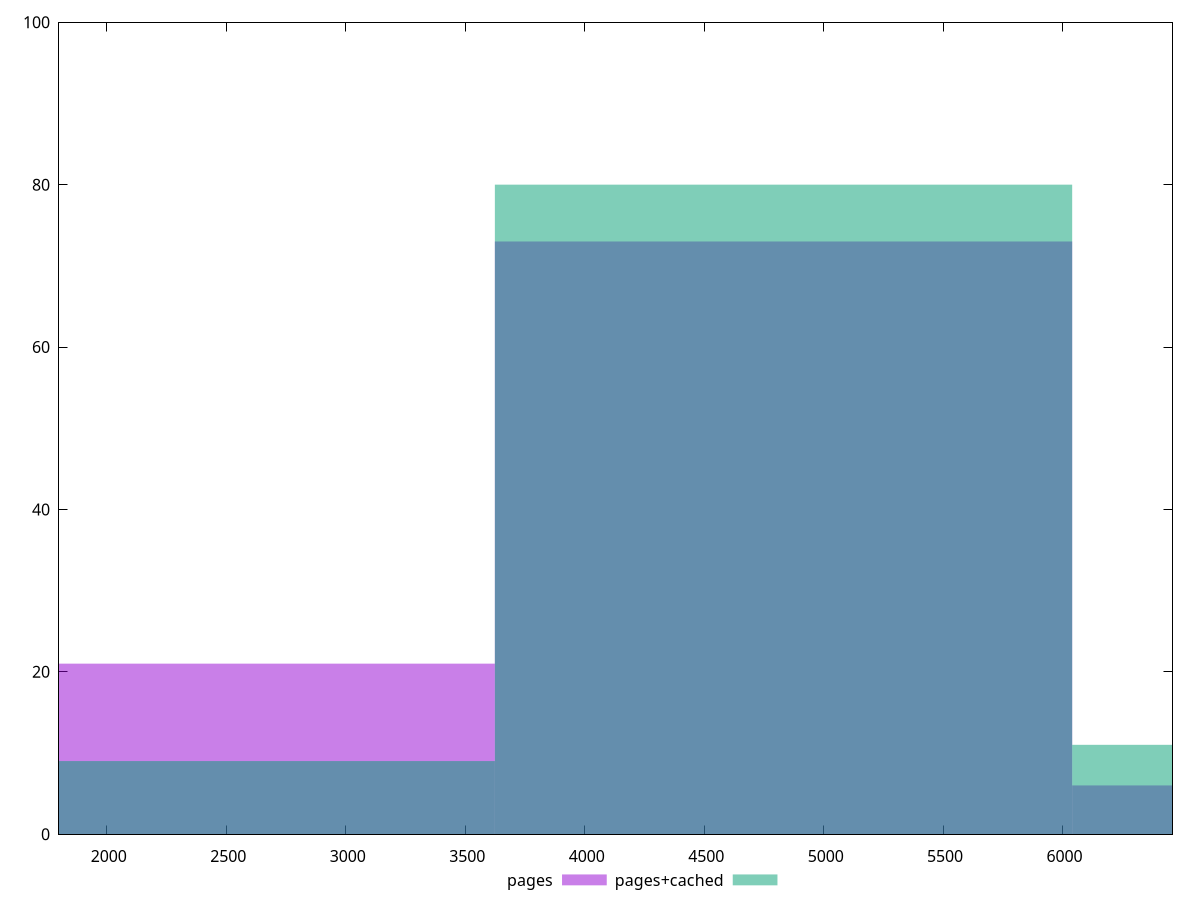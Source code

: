 reset

$pages <<EOF
4832.114829429324 73
7248.172244143987 6
2416.057414714662 21
EOF

$pagesCached <<EOF
7248.172244143987 11
4832.114829429324 80
2416.057414714662 9
EOF

set key outside below
set boxwidth 2416.057414714662
set xrange [1800:6460]
set yrange [0:100]
set trange [0:100]
set style fill transparent solid 0.5 noborder
set terminal svg size 640, 500 enhanced background rgb 'white'
set output "report_00015_2021-02-09T16-11-33.973Z/unused-javascript/comparison/histogram/0_vs_1.svg"

plot $pages title "pages" with boxes, \
     $pagesCached title "pages+cached" with boxes

reset
